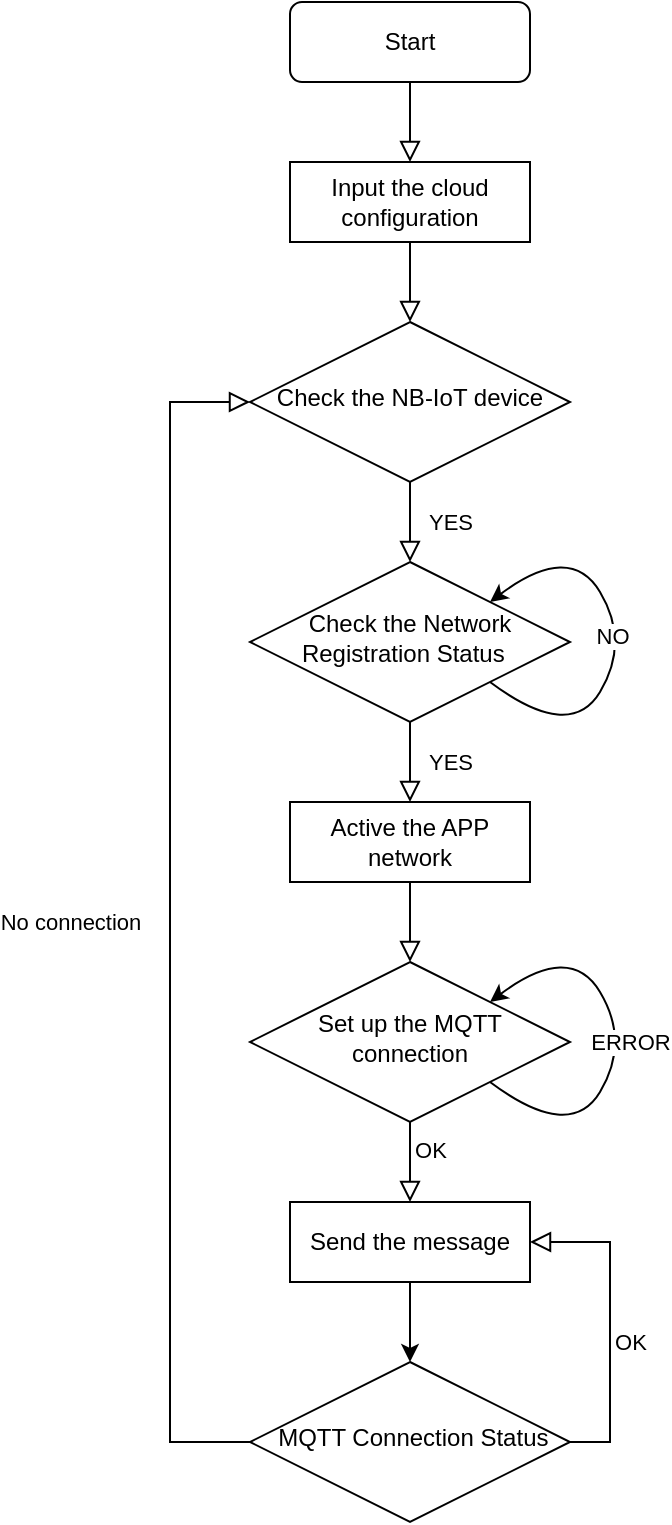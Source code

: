 <mxfile version="22.1.11" type="github">
  <diagram id="C5RBs43oDa-KdzZeNtuy" name="Page-1">
    <mxGraphModel dx="733" dy="333" grid="1" gridSize="10" guides="1" tooltips="1" connect="1" arrows="1" fold="1" page="1" pageScale="1" pageWidth="827" pageHeight="1169" math="0" shadow="0">
      <root>
        <mxCell id="WIyWlLk6GJQsqaUBKTNV-0" />
        <mxCell id="WIyWlLk6GJQsqaUBKTNV-1" parent="WIyWlLk6GJQsqaUBKTNV-0" />
        <mxCell id="WIyWlLk6GJQsqaUBKTNV-2" value="" style="rounded=0;html=1;jettySize=auto;orthogonalLoop=1;fontSize=11;endArrow=block;endFill=0;endSize=8;strokeWidth=1;shadow=0;labelBackgroundColor=none;edgeStyle=orthogonalEdgeStyle;entryX=0.5;entryY=0;entryDx=0;entryDy=0;" parent="WIyWlLk6GJQsqaUBKTNV-1" source="WIyWlLk6GJQsqaUBKTNV-3" target="OWNIvUZ9vy31lBXFUK9q-10" edge="1">
          <mxGeometry relative="1" as="geometry">
            <mxPoint x="440" y="110" as="targetPoint" />
          </mxGeometry>
        </mxCell>
        <mxCell id="WIyWlLk6GJQsqaUBKTNV-3" value="Start" style="rounded=1;whiteSpace=wrap;html=1;fontSize=12;glass=0;strokeWidth=1;shadow=0;" parent="WIyWlLk6GJQsqaUBKTNV-1" vertex="1">
          <mxGeometry x="340" y="40" width="120" height="40" as="geometry" />
        </mxCell>
        <mxCell id="WIyWlLk6GJQsqaUBKTNV-4" value="YES" style="rounded=0;html=1;jettySize=auto;orthogonalLoop=1;fontSize=11;endArrow=block;endFill=0;endSize=8;strokeWidth=1;shadow=0;labelBackgroundColor=none;edgeStyle=orthogonalEdgeStyle;exitX=0.5;exitY=1;exitDx=0;exitDy=0;entryX=0.5;entryY=0;entryDx=0;entryDy=0;" parent="WIyWlLk6GJQsqaUBKTNV-1" source="FNJguRmYHS2o4BD0xWOH-2" target="FNJguRmYHS2o4BD0xWOH-3" edge="1">
          <mxGeometry y="20" relative="1" as="geometry">
            <mxPoint as="offset" />
            <mxPoint x="330" y="510" as="sourcePoint" />
            <mxPoint x="400" y="440" as="targetPoint" />
          </mxGeometry>
        </mxCell>
        <mxCell id="WIyWlLk6GJQsqaUBKTNV-8" value="" style="rounded=0;html=1;jettySize=auto;orthogonalLoop=1;fontSize=11;endArrow=block;endFill=0;endSize=8;strokeWidth=1;shadow=0;labelBackgroundColor=none;edgeStyle=orthogonalEdgeStyle;entryX=0.5;entryY=0;entryDx=0;entryDy=0;exitX=0.5;exitY=1;exitDx=0;exitDy=0;" parent="WIyWlLk6GJQsqaUBKTNV-1" source="FNJguRmYHS2o4BD0xWOH-3" target="OWNIvUZ9vy31lBXFUK9q-7" edge="1">
          <mxGeometry y="40" relative="1" as="geometry">
            <mxPoint as="offset" />
            <mxPoint x="420" y="580" as="targetPoint" />
            <mxPoint x="400" y="520" as="sourcePoint" />
          </mxGeometry>
        </mxCell>
        <mxCell id="WIyWlLk6GJQsqaUBKTNV-9" value="OK" style="edgeStyle=orthogonalEdgeStyle;rounded=0;html=1;jettySize=auto;orthogonalLoop=1;fontSize=11;endArrow=block;endFill=0;endSize=8;strokeWidth=1;shadow=0;labelBackgroundColor=none;exitX=1;exitY=0.5;exitDx=0;exitDy=0;entryX=1;entryY=0.5;entryDx=0;entryDy=0;" parent="WIyWlLk6GJQsqaUBKTNV-1" target="FNJguRmYHS2o4BD0xWOH-5" edge="1" source="LcB0cEhPS5clTN-JLmqc-1">
          <mxGeometry x="-0.125" y="-10" relative="1" as="geometry">
            <mxPoint as="offset" />
            <mxPoint x="781.6" y="450" as="sourcePoint" />
            <mxPoint x="560" y="660" as="targetPoint" />
          </mxGeometry>
        </mxCell>
        <mxCell id="OWNIvUZ9vy31lBXFUK9q-4" value="YES" style="rounded=0;html=1;jettySize=auto;orthogonalLoop=1;fontSize=11;endArrow=block;endFill=0;endSize=8;strokeWidth=1;shadow=0;labelBackgroundColor=none;edgeStyle=orthogonalEdgeStyle;exitX=0.5;exitY=1;exitDx=0;exitDy=0;" parent="WIyWlLk6GJQsqaUBKTNV-1" source="LcB0cEhPS5clTN-JLmqc-2" target="FNJguRmYHS2o4BD0xWOH-2" edge="1">
          <mxGeometry y="20" relative="1" as="geometry">
            <mxPoint x="400" y="320" as="sourcePoint" />
            <mxPoint x="400" y="320" as="targetPoint" />
            <Array as="points" />
            <mxPoint as="offset" />
          </mxGeometry>
        </mxCell>
        <mxCell id="OWNIvUZ9vy31lBXFUK9q-5" value="NO" style="curved=1;endArrow=classic;html=1;rounded=0;entryX=1;entryY=0;entryDx=0;entryDy=0;exitX=1;exitY=1;exitDx=0;exitDy=0;" parent="WIyWlLk6GJQsqaUBKTNV-1" source="FNJguRmYHS2o4BD0xWOH-2" target="FNJguRmYHS2o4BD0xWOH-2" edge="1">
          <mxGeometry x="0.073" y="6" width="50" height="50" relative="1" as="geometry">
            <mxPoint x="450" y="400" as="sourcePoint" />
            <mxPoint x="500" y="350" as="targetPoint" />
            <Array as="points">
              <mxPoint x="480" y="410" />
              <mxPoint x="510" y="360" />
              <mxPoint x="480" y="310" />
            </Array>
            <mxPoint y="1" as="offset" />
          </mxGeometry>
        </mxCell>
        <mxCell id="OWNIvUZ9vy31lBXFUK9q-7" value="Set up the MQTT connection" style="rhombus;whiteSpace=wrap;html=1;shadow=0;fontFamily=Helvetica;fontSize=12;align=center;strokeWidth=1;spacing=6;spacingTop=-4;" parent="WIyWlLk6GJQsqaUBKTNV-1" vertex="1">
          <mxGeometry x="320" y="520" width="160" height="80" as="geometry" />
        </mxCell>
        <mxCell id="OWNIvUZ9vy31lBXFUK9q-8" value="OK" style="rounded=0;html=1;jettySize=auto;orthogonalLoop=1;fontSize=11;endArrow=block;endFill=0;endSize=8;strokeWidth=1;shadow=0;labelBackgroundColor=none;edgeStyle=orthogonalEdgeStyle;exitX=0.5;exitY=1;exitDx=0;exitDy=0;entryX=0.5;entryY=0;entryDx=0;entryDy=0;" parent="WIyWlLk6GJQsqaUBKTNV-1" source="OWNIvUZ9vy31lBXFUK9q-7" target="FNJguRmYHS2o4BD0xWOH-5" edge="1">
          <mxGeometry x="-0.333" y="10" relative="1" as="geometry">
            <mxPoint as="offset" />
            <mxPoint x="400" y="685" as="sourcePoint" />
            <mxPoint x="400" y="630" as="targetPoint" />
          </mxGeometry>
        </mxCell>
        <mxCell id="LcB0cEhPS5clTN-JLmqc-8" value="" style="edgeStyle=orthogonalEdgeStyle;rounded=0;orthogonalLoop=1;jettySize=auto;html=1;exitX=0.5;exitY=1;exitDx=0;exitDy=0;" parent="WIyWlLk6GJQsqaUBKTNV-1" source="FNJguRmYHS2o4BD0xWOH-5" target="LcB0cEhPS5clTN-JLmqc-1" edge="1">
          <mxGeometry relative="1" as="geometry">
            <mxPoint x="400" y="750" as="sourcePoint" />
          </mxGeometry>
        </mxCell>
        <mxCell id="OWNIvUZ9vy31lBXFUK9q-10" value="Input the cloud configuration" style="rounded=0;whiteSpace=wrap;html=1;" parent="WIyWlLk6GJQsqaUBKTNV-1" vertex="1">
          <mxGeometry x="340" y="120" width="120" height="40" as="geometry" />
        </mxCell>
        <mxCell id="LcB0cEhPS5clTN-JLmqc-1" value="&amp;nbsp;MQTT Connection Status" style="rhombus;whiteSpace=wrap;html=1;shadow=0;fontFamily=Helvetica;fontSize=12;align=center;strokeWidth=1;spacing=6;spacingTop=-4;" parent="WIyWlLk6GJQsqaUBKTNV-1" vertex="1">
          <mxGeometry x="320" y="720" width="160" height="80" as="geometry" />
        </mxCell>
        <mxCell id="LcB0cEhPS5clTN-JLmqc-2" value="Check the NB-IoT device" style="rhombus;whiteSpace=wrap;html=1;shadow=0;fontFamily=Helvetica;fontSize=12;align=center;strokeWidth=1;spacing=6;spacingTop=-4;" parent="WIyWlLk6GJQsqaUBKTNV-1" vertex="1">
          <mxGeometry x="320" y="200" width="160" height="80" as="geometry" />
        </mxCell>
        <mxCell id="LcB0cEhPS5clTN-JLmqc-5" value="" style="rounded=0;html=1;jettySize=auto;orthogonalLoop=1;fontSize=11;endArrow=block;endFill=0;endSize=8;strokeWidth=1;shadow=0;labelBackgroundColor=none;edgeStyle=orthogonalEdgeStyle;entryX=0.5;entryY=0;entryDx=0;entryDy=0;exitX=0.5;exitY=1;exitDx=0;exitDy=0;" parent="WIyWlLk6GJQsqaUBKTNV-1" source="OWNIvUZ9vy31lBXFUK9q-10" target="LcB0cEhPS5clTN-JLmqc-2" edge="1">
          <mxGeometry relative="1" as="geometry">
            <mxPoint x="410" y="330" as="sourcePoint" />
            <mxPoint x="410" y="370" as="targetPoint" />
            <Array as="points" />
          </mxGeometry>
        </mxCell>
        <mxCell id="LcB0cEhPS5clTN-JLmqc-9" value="No connection" style="rounded=0;html=1;jettySize=auto;orthogonalLoop=1;fontSize=11;endArrow=block;endFill=0;endSize=8;strokeWidth=1;shadow=0;labelBackgroundColor=none;edgeStyle=orthogonalEdgeStyle;entryX=0;entryY=0.5;entryDx=0;entryDy=0;exitX=0;exitY=0.5;exitDx=0;exitDy=0;" parent="WIyWlLk6GJQsqaUBKTNV-1" source="LcB0cEhPS5clTN-JLmqc-1" target="LcB0cEhPS5clTN-JLmqc-2" edge="1">
          <mxGeometry y="50" relative="1" as="geometry">
            <mxPoint x="420" y="340" as="sourcePoint" />
            <mxPoint x="420" y="380" as="targetPoint" />
            <Array as="points">
              <mxPoint x="280" y="760" />
              <mxPoint x="280" y="240" />
            </Array>
            <mxPoint as="offset" />
          </mxGeometry>
        </mxCell>
        <mxCell id="FNJguRmYHS2o4BD0xWOH-2" value="Check the&amp;nbsp;Network Registration Status &amp;nbsp;" style="rhombus;whiteSpace=wrap;html=1;shadow=0;fontFamily=Helvetica;fontSize=12;align=center;strokeWidth=1;spacing=6;spacingTop=-4;" vertex="1" parent="WIyWlLk6GJQsqaUBKTNV-1">
          <mxGeometry x="320" y="320" width="160" height="80" as="geometry" />
        </mxCell>
        <mxCell id="FNJguRmYHS2o4BD0xWOH-3" value="Active the APP network" style="rounded=0;whiteSpace=wrap;html=1;" vertex="1" parent="WIyWlLk6GJQsqaUBKTNV-1">
          <mxGeometry x="340" y="440" width="120" height="40" as="geometry" />
        </mxCell>
        <mxCell id="FNJguRmYHS2o4BD0xWOH-4" value="ERROR" style="curved=1;endArrow=classic;html=1;rounded=0;entryX=1;entryY=0;entryDx=0;entryDy=0;exitX=1;exitY=1;exitDx=0;exitDy=0;" edge="1" parent="WIyWlLk6GJQsqaUBKTNV-1" source="OWNIvUZ9vy31lBXFUK9q-7" target="OWNIvUZ9vy31lBXFUK9q-7">
          <mxGeometry width="50" height="50" relative="1" as="geometry">
            <mxPoint x="440" y="580" as="sourcePoint" />
            <mxPoint x="440" y="540" as="targetPoint" />
            <Array as="points">
              <mxPoint x="480" y="610" />
              <mxPoint x="510" y="560" />
              <mxPoint x="480" y="510" />
            </Array>
            <mxPoint as="offset" />
          </mxGeometry>
        </mxCell>
        <mxCell id="FNJguRmYHS2o4BD0xWOH-5" value="Send the message" style="rounded=0;whiteSpace=wrap;html=1;" vertex="1" parent="WIyWlLk6GJQsqaUBKTNV-1">
          <mxGeometry x="340" y="640" width="120" height="40" as="geometry" />
        </mxCell>
      </root>
    </mxGraphModel>
  </diagram>
</mxfile>
